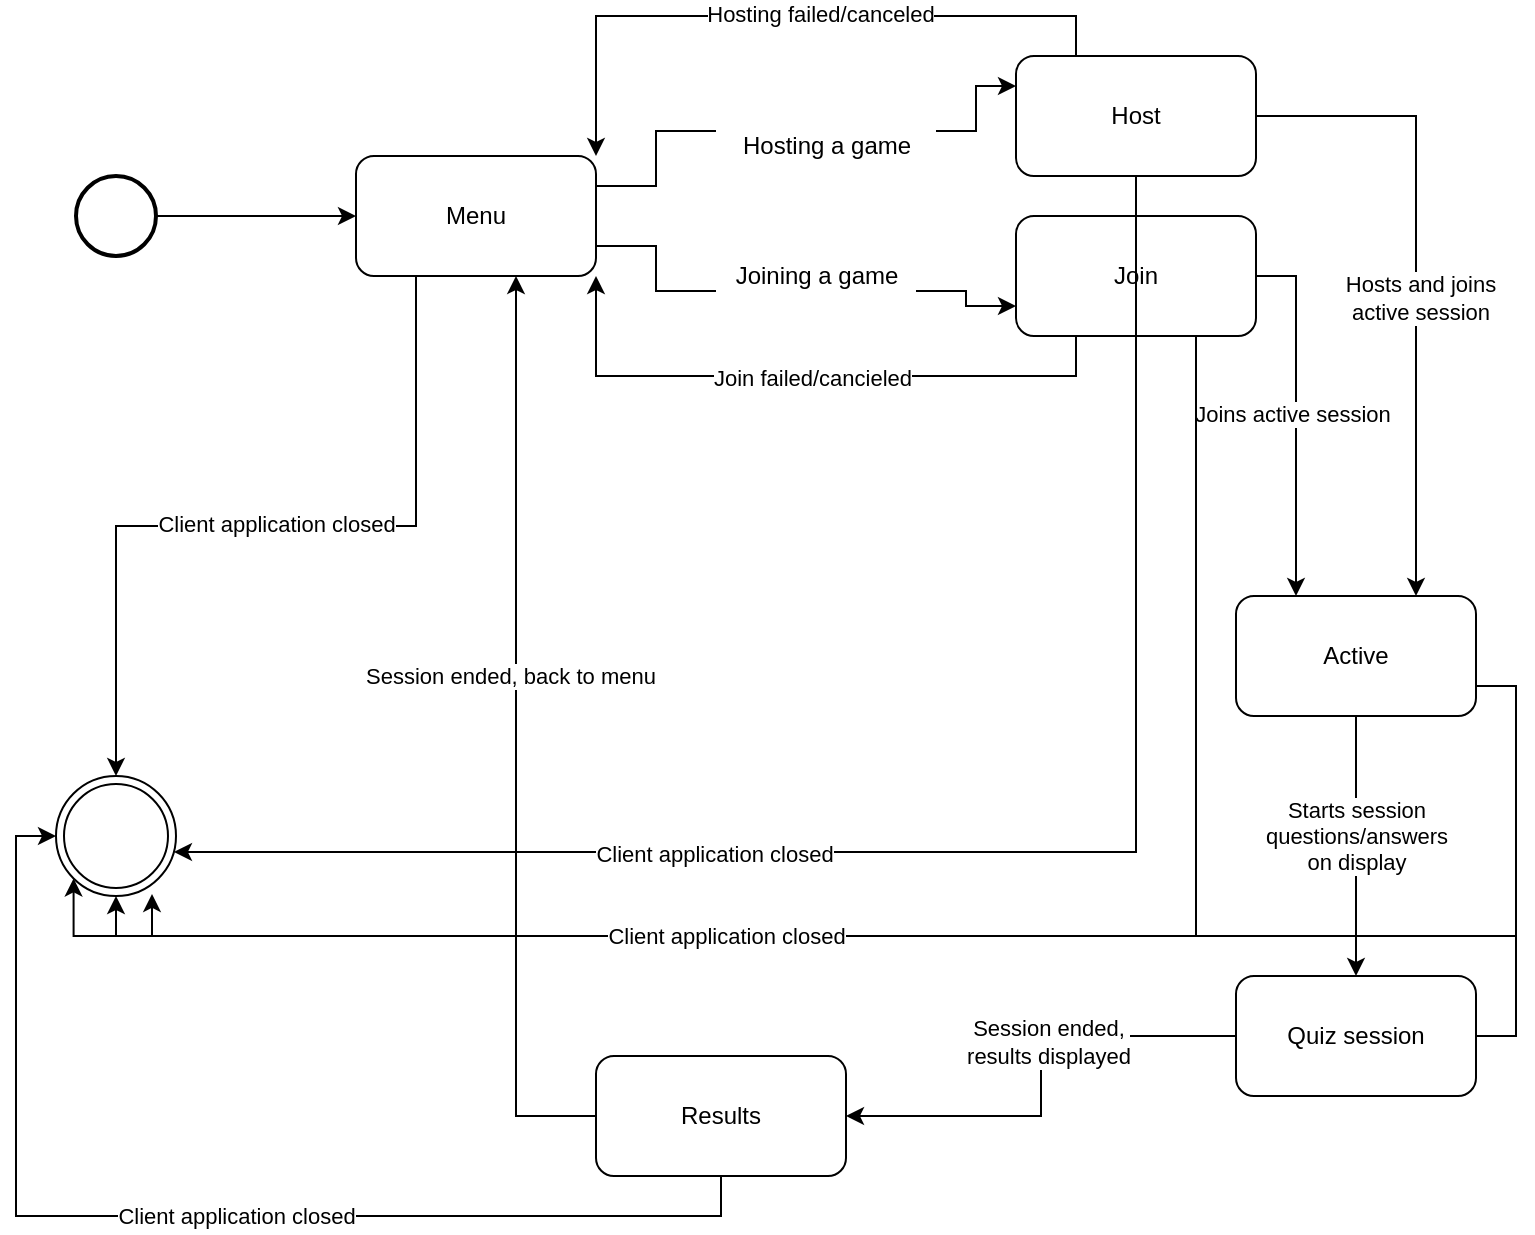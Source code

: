 <mxfile version="22.1.18" type="github">
  <diagram name="Page-1" id="j5OnJVxEDQzHu8o3nnaQ">
    <mxGraphModel dx="1191" dy="1099" grid="1" gridSize="10" guides="1" tooltips="1" connect="1" arrows="1" fold="1" page="1" pageScale="1" pageWidth="850" pageHeight="1100" math="0" shadow="0">
      <root>
        <mxCell id="0" />
        <mxCell id="1" parent="0" />
        <mxCell id="gB1YrU3bY2tHt8rJDZex-4" style="edgeStyle=orthogonalEdgeStyle;rounded=0;orthogonalLoop=1;jettySize=auto;html=1;exitX=1;exitY=0.5;exitDx=0;exitDy=0;exitPerimeter=0;" edge="1" parent="1" source="gB1YrU3bY2tHt8rJDZex-1" target="gB1YrU3bY2tHt8rJDZex-3">
          <mxGeometry relative="1" as="geometry" />
        </mxCell>
        <mxCell id="gB1YrU3bY2tHt8rJDZex-1" value="" style="strokeWidth=2;html=1;shape=mxgraph.flowchart.start_2;whiteSpace=wrap;" vertex="1" parent="1">
          <mxGeometry x="80" y="290" width="40" height="40" as="geometry" />
        </mxCell>
        <mxCell id="gB1YrU3bY2tHt8rJDZex-2" value="" style="ellipse;shape=doubleEllipse;html=1;dashed=0;whiteSpace=wrap;aspect=fixed;" vertex="1" parent="1">
          <mxGeometry x="70" y="590" width="60" height="60" as="geometry" />
        </mxCell>
        <mxCell id="gB1YrU3bY2tHt8rJDZex-7" style="edgeStyle=orthogonalEdgeStyle;rounded=0;orthogonalLoop=1;jettySize=auto;html=1;exitX=1;exitY=0.75;exitDx=0;exitDy=0;entryX=0;entryY=0.75;entryDx=0;entryDy=0;" edge="1" parent="1" source="gB1YrU3bY2tHt8rJDZex-13" target="gB1YrU3bY2tHt8rJDZex-5">
          <mxGeometry relative="1" as="geometry" />
        </mxCell>
        <mxCell id="gB1YrU3bY2tHt8rJDZex-8" style="edgeStyle=orthogonalEdgeStyle;rounded=0;orthogonalLoop=1;jettySize=auto;html=1;exitX=1;exitY=0.25;exitDx=0;exitDy=0;entryX=0;entryY=0.25;entryDx=0;entryDy=0;" edge="1" parent="1" source="gB1YrU3bY2tHt8rJDZex-11" target="gB1YrU3bY2tHt8rJDZex-6">
          <mxGeometry relative="1" as="geometry" />
        </mxCell>
        <mxCell id="gB1YrU3bY2tHt8rJDZex-18" style="edgeStyle=orthogonalEdgeStyle;rounded=0;orthogonalLoop=1;jettySize=auto;html=1;exitX=0.25;exitY=1;exitDx=0;exitDy=0;entryX=0.5;entryY=0;entryDx=0;entryDy=0;" edge="1" parent="1" source="gB1YrU3bY2tHt8rJDZex-3" target="gB1YrU3bY2tHt8rJDZex-2">
          <mxGeometry relative="1" as="geometry" />
        </mxCell>
        <mxCell id="gB1YrU3bY2tHt8rJDZex-19" value="Client application closed" style="edgeLabel;html=1;align=center;verticalAlign=middle;resizable=0;points=[];" vertex="1" connectable="0" parent="gB1YrU3bY2tHt8rJDZex-18">
          <mxGeometry x="-0.11" y="-1" relative="1" as="geometry">
            <mxPoint x="-17" as="offset" />
          </mxGeometry>
        </mxCell>
        <mxCell id="gB1YrU3bY2tHt8rJDZex-3" value="Menu" style="rounded=1;whiteSpace=wrap;html=1;" vertex="1" parent="1">
          <mxGeometry x="220" y="280" width="120" height="60" as="geometry" />
        </mxCell>
        <mxCell id="gB1YrU3bY2tHt8rJDZex-10" style="edgeStyle=orthogonalEdgeStyle;rounded=0;orthogonalLoop=1;jettySize=auto;html=1;exitX=0.25;exitY=1;exitDx=0;exitDy=0;entryX=1;entryY=1;entryDx=0;entryDy=0;" edge="1" parent="1" source="gB1YrU3bY2tHt8rJDZex-5" target="gB1YrU3bY2tHt8rJDZex-3">
          <mxGeometry relative="1" as="geometry" />
        </mxCell>
        <mxCell id="gB1YrU3bY2tHt8rJDZex-15" value="Join failed/cancieled" style="edgeLabel;html=1;align=center;verticalAlign=middle;resizable=0;points=[];" vertex="1" connectable="0" parent="gB1YrU3bY2tHt8rJDZex-10">
          <mxGeometry x="-0.019" y="1" relative="1" as="geometry">
            <mxPoint as="offset" />
          </mxGeometry>
        </mxCell>
        <mxCell id="gB1YrU3bY2tHt8rJDZex-20" style="edgeStyle=orthogonalEdgeStyle;rounded=0;orthogonalLoop=1;jettySize=auto;html=1;exitX=1;exitY=0.5;exitDx=0;exitDy=0;entryX=0.25;entryY=0;entryDx=0;entryDy=0;" edge="1" parent="1" source="gB1YrU3bY2tHt8rJDZex-5" target="gB1YrU3bY2tHt8rJDZex-17">
          <mxGeometry relative="1" as="geometry" />
        </mxCell>
        <mxCell id="gB1YrU3bY2tHt8rJDZex-22" value="Joins active session" style="edgeLabel;html=1;align=center;verticalAlign=middle;resizable=0;points=[];" vertex="1" connectable="0" parent="gB1YrU3bY2tHt8rJDZex-20">
          <mxGeometry x="-0.011" y="-2" relative="1" as="geometry">
            <mxPoint as="offset" />
          </mxGeometry>
        </mxCell>
        <mxCell id="gB1YrU3bY2tHt8rJDZex-5" value="Join" style="rounded=1;whiteSpace=wrap;html=1;" vertex="1" parent="1">
          <mxGeometry x="550" y="310" width="120" height="60" as="geometry" />
        </mxCell>
        <mxCell id="gB1YrU3bY2tHt8rJDZex-9" style="edgeStyle=orthogonalEdgeStyle;rounded=0;orthogonalLoop=1;jettySize=auto;html=1;exitX=0.25;exitY=0;exitDx=0;exitDy=0;entryX=1;entryY=0;entryDx=0;entryDy=0;" edge="1" parent="1" source="gB1YrU3bY2tHt8rJDZex-6" target="gB1YrU3bY2tHt8rJDZex-3">
          <mxGeometry relative="1" as="geometry" />
        </mxCell>
        <mxCell id="gB1YrU3bY2tHt8rJDZex-16" value="Hosting failed/canceled" style="edgeLabel;html=1;align=center;verticalAlign=middle;resizable=0;points=[];" vertex="1" connectable="0" parent="gB1YrU3bY2tHt8rJDZex-9">
          <mxGeometry x="-0.103" y="-1" relative="1" as="geometry">
            <mxPoint as="offset" />
          </mxGeometry>
        </mxCell>
        <mxCell id="gB1YrU3bY2tHt8rJDZex-21" style="edgeStyle=orthogonalEdgeStyle;rounded=0;orthogonalLoop=1;jettySize=auto;html=1;exitX=1;exitY=0.5;exitDx=0;exitDy=0;entryX=0.75;entryY=0;entryDx=0;entryDy=0;" edge="1" parent="1" source="gB1YrU3bY2tHt8rJDZex-6" target="gB1YrU3bY2tHt8rJDZex-17">
          <mxGeometry relative="1" as="geometry" />
        </mxCell>
        <mxCell id="gB1YrU3bY2tHt8rJDZex-23" value="Hosts and joins&lt;br&gt;active session" style="edgeLabel;html=1;align=center;verticalAlign=middle;resizable=0;points=[];" vertex="1" connectable="0" parent="gB1YrU3bY2tHt8rJDZex-21">
          <mxGeometry x="0.069" y="2" relative="1" as="geometry">
            <mxPoint as="offset" />
          </mxGeometry>
        </mxCell>
        <mxCell id="gB1YrU3bY2tHt8rJDZex-6" value="Host" style="rounded=1;whiteSpace=wrap;html=1;" vertex="1" parent="1">
          <mxGeometry x="550" y="230" width="120" height="60" as="geometry" />
        </mxCell>
        <mxCell id="gB1YrU3bY2tHt8rJDZex-12" value="" style="edgeStyle=orthogonalEdgeStyle;rounded=0;orthogonalLoop=1;jettySize=auto;html=1;exitX=1;exitY=0.25;exitDx=0;exitDy=0;entryX=0;entryY=0.25;entryDx=0;entryDy=0;endArrow=none;endFill=0;" edge="1" parent="1" source="gB1YrU3bY2tHt8rJDZex-3" target="gB1YrU3bY2tHt8rJDZex-11">
          <mxGeometry relative="1" as="geometry">
            <mxPoint x="340" y="295" as="sourcePoint" />
            <mxPoint x="550" y="245" as="targetPoint" />
          </mxGeometry>
        </mxCell>
        <mxCell id="gB1YrU3bY2tHt8rJDZex-11" value="Hosting a game" style="text;html=1;align=center;verticalAlign=middle;resizable=0;points=[];autosize=1;strokeColor=none;fillColor=none;" vertex="1" parent="1">
          <mxGeometry x="400" y="260" width="110" height="30" as="geometry" />
        </mxCell>
        <mxCell id="gB1YrU3bY2tHt8rJDZex-14" value="" style="edgeStyle=orthogonalEdgeStyle;rounded=0;orthogonalLoop=1;jettySize=auto;html=1;exitX=1;exitY=0.75;exitDx=0;exitDy=0;entryX=0;entryY=0.75;entryDx=0;entryDy=0;endArrow=none;endFill=0;" edge="1" parent="1" source="gB1YrU3bY2tHt8rJDZex-3" target="gB1YrU3bY2tHt8rJDZex-13">
          <mxGeometry relative="1" as="geometry">
            <mxPoint x="340" y="325" as="sourcePoint" />
            <mxPoint x="550" y="355" as="targetPoint" />
          </mxGeometry>
        </mxCell>
        <mxCell id="gB1YrU3bY2tHt8rJDZex-13" value="Joining a game" style="text;html=1;align=center;verticalAlign=middle;resizable=0;points=[];autosize=1;strokeColor=none;fillColor=none;" vertex="1" parent="1">
          <mxGeometry x="400" y="325" width="100" height="30" as="geometry" />
        </mxCell>
        <mxCell id="gB1YrU3bY2tHt8rJDZex-25" value="" style="edgeStyle=orthogonalEdgeStyle;rounded=0;orthogonalLoop=1;jettySize=auto;html=1;" edge="1" parent="1" source="gB1YrU3bY2tHt8rJDZex-17" target="gB1YrU3bY2tHt8rJDZex-24">
          <mxGeometry relative="1" as="geometry" />
        </mxCell>
        <mxCell id="gB1YrU3bY2tHt8rJDZex-26" value="Starts session&lt;br&gt;questions/answers&lt;br&gt;on display" style="edgeLabel;html=1;align=center;verticalAlign=middle;resizable=0;points=[];" vertex="1" connectable="0" parent="gB1YrU3bY2tHt8rJDZex-25">
          <mxGeometry x="-0.246" relative="1" as="geometry">
            <mxPoint y="11" as="offset" />
          </mxGeometry>
        </mxCell>
        <mxCell id="gB1YrU3bY2tHt8rJDZex-37" style="edgeStyle=orthogonalEdgeStyle;rounded=0;orthogonalLoop=1;jettySize=auto;html=1;exitX=1;exitY=0.75;exitDx=0;exitDy=0;entryX=0.5;entryY=1;entryDx=0;entryDy=0;" edge="1" parent="1" source="gB1YrU3bY2tHt8rJDZex-17" target="gB1YrU3bY2tHt8rJDZex-2">
          <mxGeometry relative="1" as="geometry" />
        </mxCell>
        <mxCell id="gB1YrU3bY2tHt8rJDZex-17" value="Active" style="rounded=1;whiteSpace=wrap;html=1;" vertex="1" parent="1">
          <mxGeometry x="660" y="500" width="120" height="60" as="geometry" />
        </mxCell>
        <mxCell id="gB1YrU3bY2tHt8rJDZex-28" value="" style="edgeStyle=orthogonalEdgeStyle;rounded=0;orthogonalLoop=1;jettySize=auto;html=1;" edge="1" parent="1" source="gB1YrU3bY2tHt8rJDZex-24" target="gB1YrU3bY2tHt8rJDZex-27">
          <mxGeometry relative="1" as="geometry" />
        </mxCell>
        <mxCell id="gB1YrU3bY2tHt8rJDZex-30" value="Session ended, &lt;br&gt;results displayed" style="edgeLabel;html=1;align=center;verticalAlign=middle;resizable=0;points=[];" vertex="1" connectable="0" parent="gB1YrU3bY2tHt8rJDZex-28">
          <mxGeometry x="-0.2" y="3" relative="1" as="geometry">
            <mxPoint as="offset" />
          </mxGeometry>
        </mxCell>
        <mxCell id="gB1YrU3bY2tHt8rJDZex-38" style="edgeStyle=orthogonalEdgeStyle;rounded=0;orthogonalLoop=1;jettySize=auto;html=1;exitX=1;exitY=0.5;exitDx=0;exitDy=0;entryX=0;entryY=1;entryDx=0;entryDy=0;" edge="1" parent="1" source="gB1YrU3bY2tHt8rJDZex-24" target="gB1YrU3bY2tHt8rJDZex-2">
          <mxGeometry relative="1" as="geometry" />
        </mxCell>
        <mxCell id="gB1YrU3bY2tHt8rJDZex-24" value="Quiz session" style="whiteSpace=wrap;html=1;rounded=1;" vertex="1" parent="1">
          <mxGeometry x="660" y="690" width="120" height="60" as="geometry" />
        </mxCell>
        <mxCell id="gB1YrU3bY2tHt8rJDZex-29" style="edgeStyle=orthogonalEdgeStyle;rounded=0;orthogonalLoop=1;jettySize=auto;html=1;exitX=0;exitY=0.5;exitDx=0;exitDy=0;" edge="1" parent="1" source="gB1YrU3bY2tHt8rJDZex-27">
          <mxGeometry relative="1" as="geometry">
            <mxPoint x="300" y="340" as="targetPoint" />
            <Array as="points">
              <mxPoint x="300" y="760" />
            </Array>
          </mxGeometry>
        </mxCell>
        <mxCell id="gB1YrU3bY2tHt8rJDZex-31" value="Session ended, back to menu" style="edgeLabel;html=1;align=center;verticalAlign=middle;resizable=0;points=[];" vertex="1" connectable="0" parent="gB1YrU3bY2tHt8rJDZex-29">
          <mxGeometry x="0.131" y="3" relative="1" as="geometry">
            <mxPoint as="offset" />
          </mxGeometry>
        </mxCell>
        <mxCell id="gB1YrU3bY2tHt8rJDZex-39" style="edgeStyle=orthogonalEdgeStyle;rounded=0;orthogonalLoop=1;jettySize=auto;html=1;exitX=0.5;exitY=1;exitDx=0;exitDy=0;entryX=0;entryY=0.5;entryDx=0;entryDy=0;" edge="1" parent="1" source="gB1YrU3bY2tHt8rJDZex-27" target="gB1YrU3bY2tHt8rJDZex-2">
          <mxGeometry relative="1" as="geometry" />
        </mxCell>
        <mxCell id="gB1YrU3bY2tHt8rJDZex-27" value="Results" style="whiteSpace=wrap;html=1;rounded=1;" vertex="1" parent="1">
          <mxGeometry x="340" y="730" width="125" height="60" as="geometry" />
        </mxCell>
        <mxCell id="gB1YrU3bY2tHt8rJDZex-33" style="edgeStyle=orthogonalEdgeStyle;rounded=0;orthogonalLoop=1;jettySize=auto;html=1;exitX=0.5;exitY=1;exitDx=0;exitDy=0;entryX=0.983;entryY=0.633;entryDx=0;entryDy=0;entryPerimeter=0;" edge="1" parent="1" source="gB1YrU3bY2tHt8rJDZex-6" target="gB1YrU3bY2tHt8rJDZex-2">
          <mxGeometry relative="1" as="geometry" />
        </mxCell>
        <mxCell id="gB1YrU3bY2tHt8rJDZex-34" style="edgeStyle=orthogonalEdgeStyle;rounded=0;orthogonalLoop=1;jettySize=auto;html=1;exitX=0.75;exitY=1;exitDx=0;exitDy=0;entryX=0.8;entryY=0.983;entryDx=0;entryDy=0;entryPerimeter=0;" edge="1" parent="1" source="gB1YrU3bY2tHt8rJDZex-5" target="gB1YrU3bY2tHt8rJDZex-2">
          <mxGeometry relative="1" as="geometry" />
        </mxCell>
        <mxCell id="gB1YrU3bY2tHt8rJDZex-36" value="Client application closed" style="edgeLabel;html=1;align=center;verticalAlign=middle;resizable=0;points=[];" vertex="1" connectable="0" parent="1">
          <mxGeometry x="220" y="630" as="geometry">
            <mxPoint x="179" y="-1" as="offset" />
          </mxGeometry>
        </mxCell>
        <mxCell id="gB1YrU3bY2tHt8rJDZex-41" value="Client application closed" style="edgeLabel;html=1;align=center;verticalAlign=middle;resizable=0;points=[];" vertex="1" connectable="0" parent="1">
          <mxGeometry x="405" y="670" as="geometry" />
        </mxCell>
        <mxCell id="gB1YrU3bY2tHt8rJDZex-42" value="Client application closed" style="edgeLabel;html=1;align=center;verticalAlign=middle;resizable=0;points=[];" vertex="1" connectable="0" parent="1">
          <mxGeometry x="160" y="810" as="geometry" />
        </mxCell>
      </root>
    </mxGraphModel>
  </diagram>
</mxfile>
